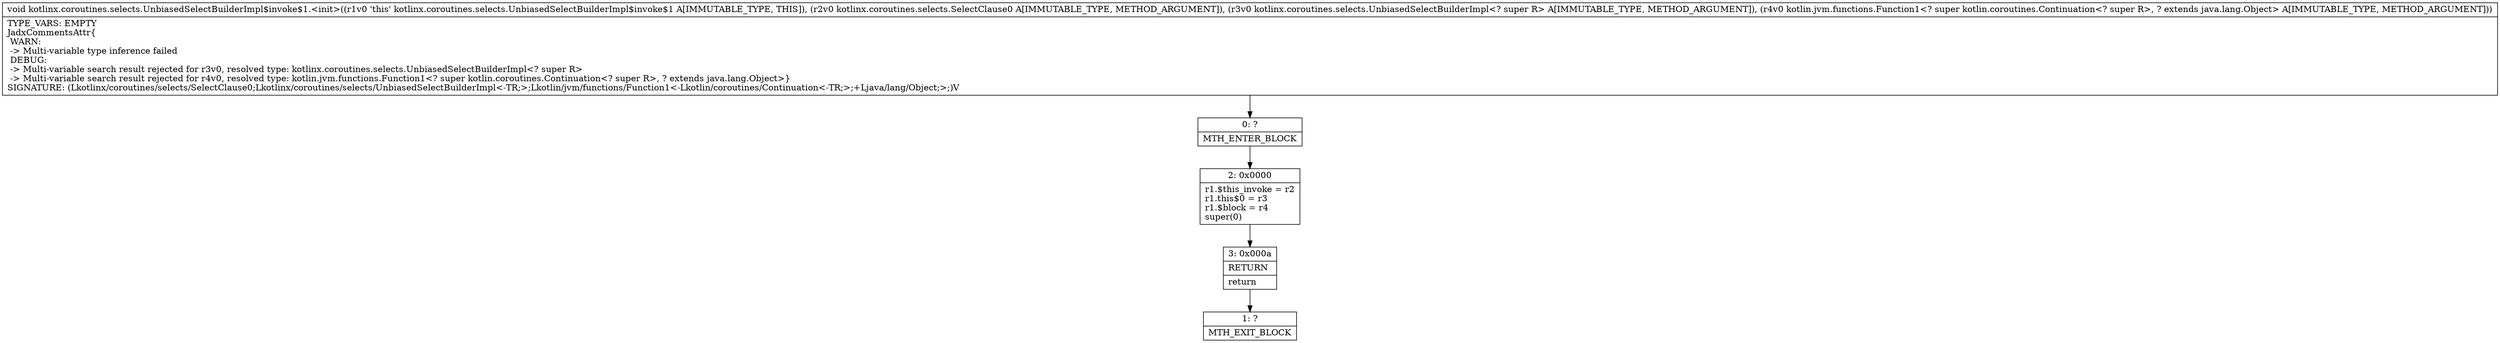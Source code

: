 digraph "CFG forkotlinx.coroutines.selects.UnbiasedSelectBuilderImpl$invoke$1.\<init\>(Lkotlinx\/coroutines\/selects\/SelectClause0;Lkotlinx\/coroutines\/selects\/UnbiasedSelectBuilderImpl;Lkotlin\/jvm\/functions\/Function1;)V" {
Node_0 [shape=record,label="{0\:\ ?|MTH_ENTER_BLOCK\l}"];
Node_2 [shape=record,label="{2\:\ 0x0000|r1.$this_invoke = r2\lr1.this$0 = r3\lr1.$block = r4\lsuper(0)\l}"];
Node_3 [shape=record,label="{3\:\ 0x000a|RETURN\l|return\l}"];
Node_1 [shape=record,label="{1\:\ ?|MTH_EXIT_BLOCK\l}"];
MethodNode[shape=record,label="{void kotlinx.coroutines.selects.UnbiasedSelectBuilderImpl$invoke$1.\<init\>((r1v0 'this' kotlinx.coroutines.selects.UnbiasedSelectBuilderImpl$invoke$1 A[IMMUTABLE_TYPE, THIS]), (r2v0 kotlinx.coroutines.selects.SelectClause0 A[IMMUTABLE_TYPE, METHOD_ARGUMENT]), (r3v0 kotlinx.coroutines.selects.UnbiasedSelectBuilderImpl\<? super R\> A[IMMUTABLE_TYPE, METHOD_ARGUMENT]), (r4v0 kotlin.jvm.functions.Function1\<? super kotlin.coroutines.Continuation\<? super R\>, ? extends java.lang.Object\> A[IMMUTABLE_TYPE, METHOD_ARGUMENT]))  | TYPE_VARS: EMPTY\lJadxCommentsAttr\{\l WARN: \l \-\> Multi\-variable type inference failed\l DEBUG: \l \-\> Multi\-variable search result rejected for r3v0, resolved type: kotlinx.coroutines.selects.UnbiasedSelectBuilderImpl\<? super R\>\l \-\> Multi\-variable search result rejected for r4v0, resolved type: kotlin.jvm.functions.Function1\<? super kotlin.coroutines.Continuation\<? super R\>, ? extends java.lang.Object\>\}\lSIGNATURE: (Lkotlinx\/coroutines\/selects\/SelectClause0;Lkotlinx\/coroutines\/selects\/UnbiasedSelectBuilderImpl\<\-TR;\>;Lkotlin\/jvm\/functions\/Function1\<\-Lkotlin\/coroutines\/Continuation\<\-TR;\>;+Ljava\/lang\/Object;\>;)V\l}"];
MethodNode -> Node_0;Node_0 -> Node_2;
Node_2 -> Node_3;
Node_3 -> Node_1;
}

